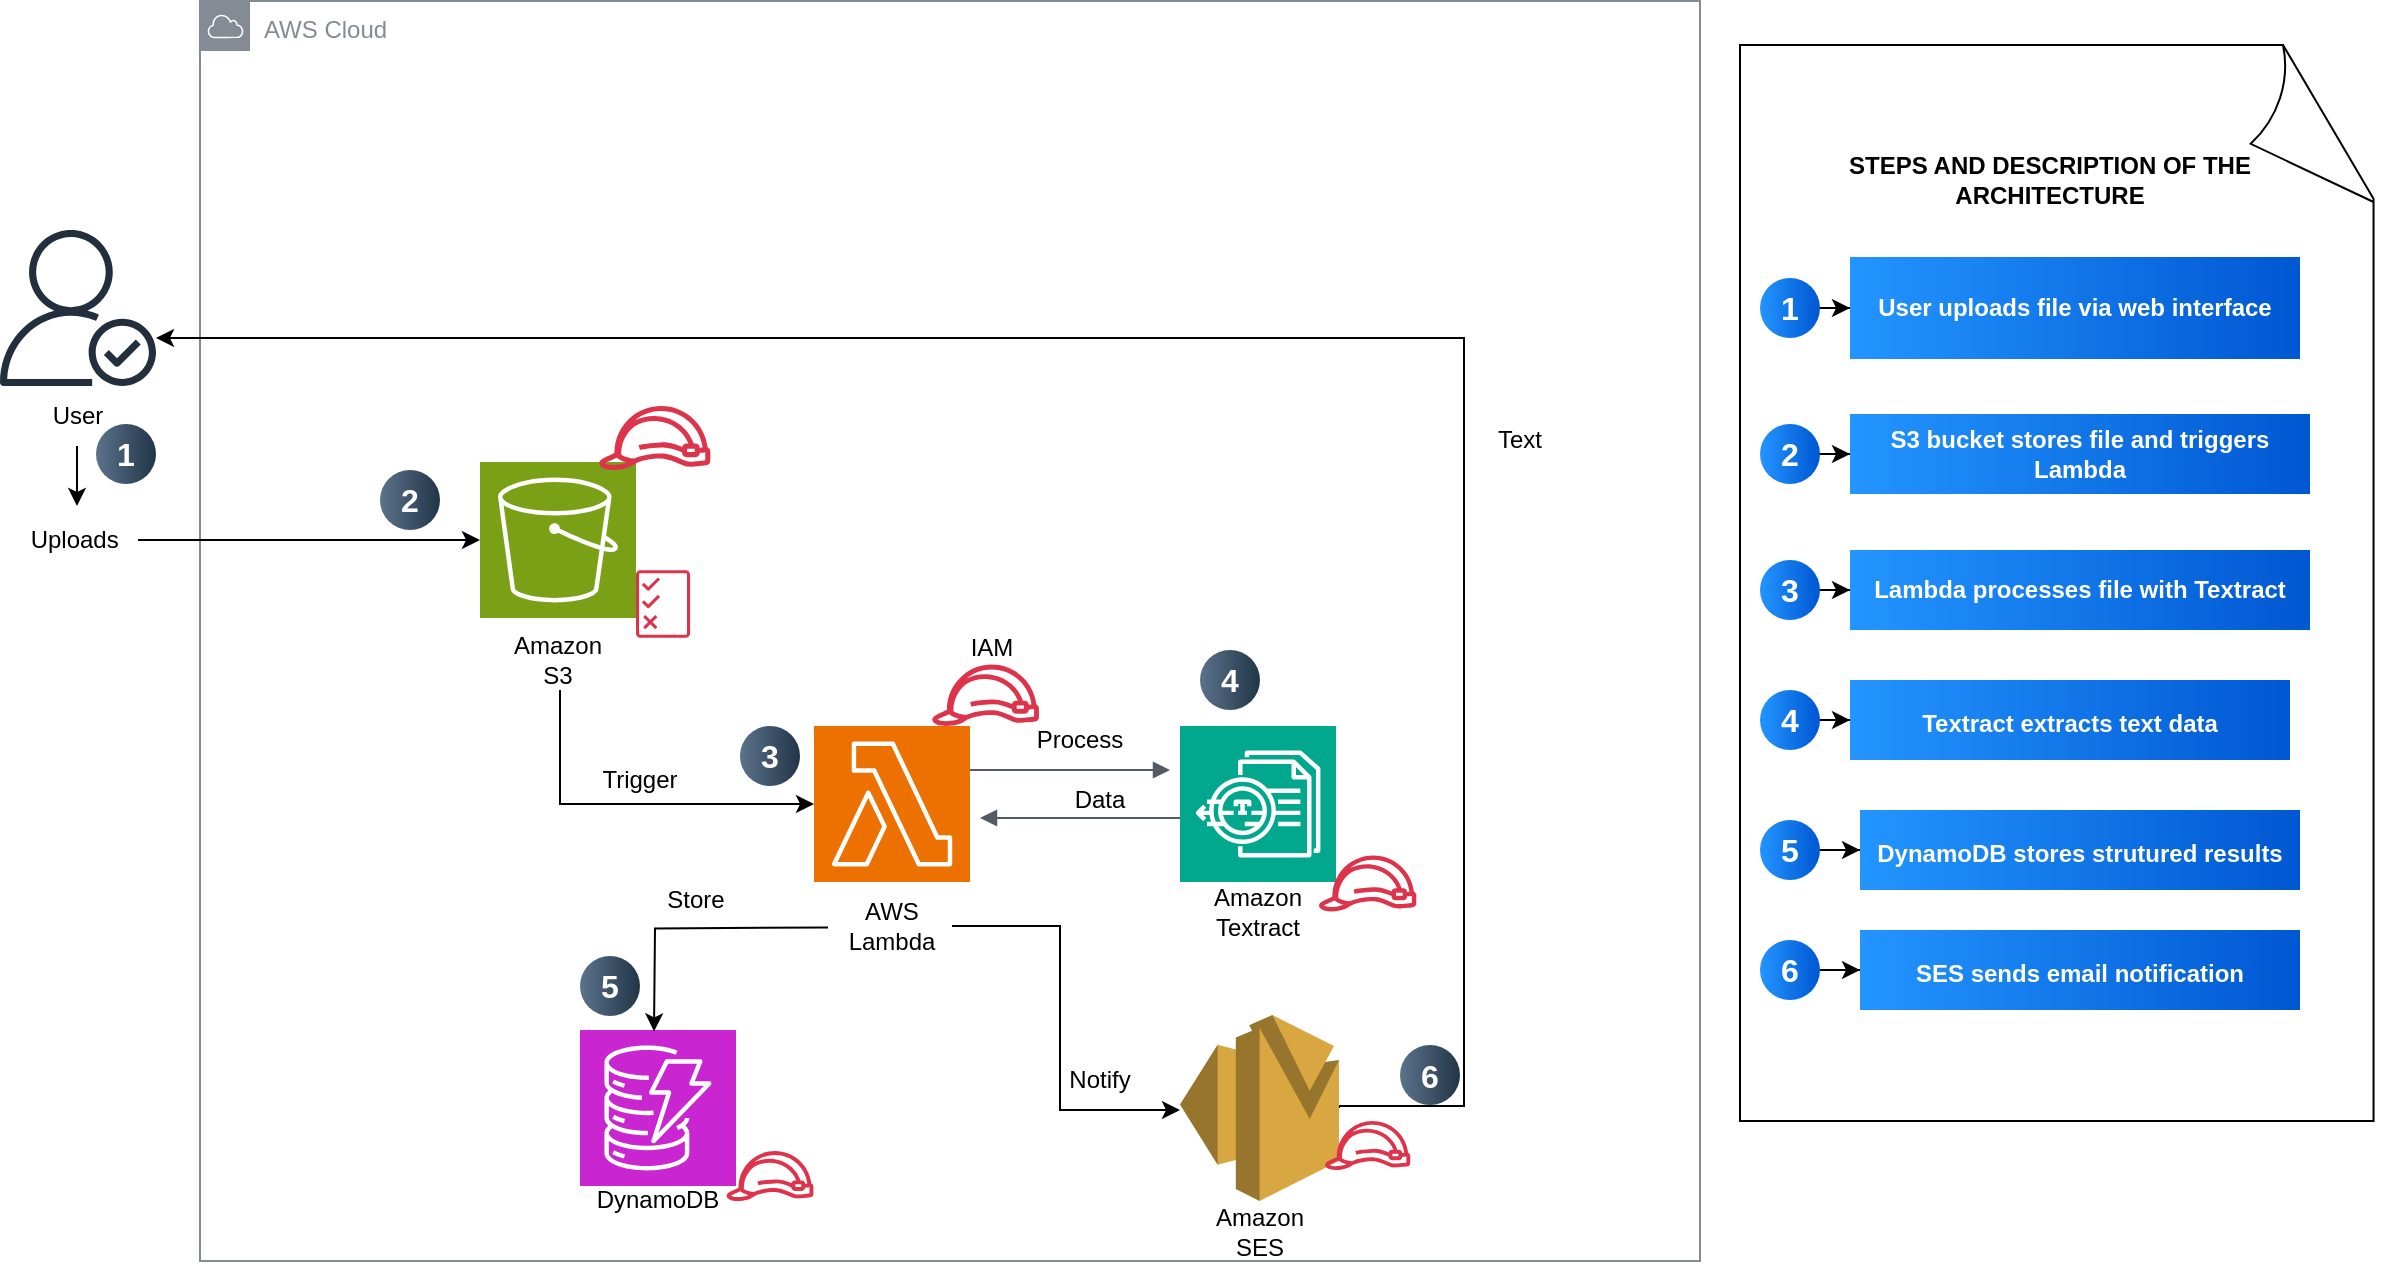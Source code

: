<mxfile version="28.0.9">
  <diagram name="Page-1" id="x7I0w-ZZJ4LnccFRB52F">
    <mxGraphModel dx="2284" dy="611" grid="1" gridSize="10" guides="1" tooltips="1" connect="1" arrows="1" fold="1" page="1" pageScale="1" pageWidth="850" pageHeight="1100" math="0" shadow="0">
      <root>
        <mxCell id="0" />
        <mxCell id="1" parent="0" />
        <mxCell id="hhvihaq0zmXsQetp40y2-1" value="AWS Cloud" style="sketch=0;outlineConnect=0;gradientColor=none;html=1;whiteSpace=wrap;fontSize=12;fontStyle=0;shape=mxgraph.aws4.group;grIcon=mxgraph.aws4.group_aws_cloud;strokeColor=#858B94;fillColor=none;verticalAlign=top;align=left;spacingLeft=30;fontColor=#858B94;dashed=0;" parent="1" vertex="1">
          <mxGeometry x="40" y="25.5" width="750" height="630" as="geometry" />
        </mxCell>
        <mxCell id="hhvihaq0zmXsQetp40y2-4" value="" style="sketch=0;outlineConnect=0;fontColor=#232F3E;gradientColor=none;fillColor=#232F3D;strokeColor=none;dashed=0;verticalLabelPosition=bottom;verticalAlign=top;align=center;html=1;fontSize=12;fontStyle=0;aspect=fixed;pointerEvents=1;shape=mxgraph.aws4.authenticated_user;" parent="1" vertex="1">
          <mxGeometry x="-60" y="140" width="78" height="78" as="geometry" />
        </mxCell>
        <mxCell id="hhvihaq0zmXsQetp40y2-5" value="" style="sketch=0;points=[[0,0,0],[0.25,0,0],[0.5,0,0],[0.75,0,0],[1,0,0],[0,1,0],[0.25,1,0],[0.5,1,0],[0.75,1,0],[1,1,0],[0,0.25,0],[0,0.5,0],[0,0.75,0],[1,0.25,0],[1,0.5,0],[1,0.75,0]];outlineConnect=0;fontColor=#232F3E;fillColor=#7AA116;strokeColor=#ffffff;dashed=0;verticalLabelPosition=bottom;verticalAlign=top;align=center;html=1;fontSize=12;fontStyle=0;aspect=fixed;shape=mxgraph.aws4.resourceIcon;resIcon=mxgraph.aws4.s3;" parent="1" vertex="1">
          <mxGeometry x="180" y="256" width="78" height="78" as="geometry" />
        </mxCell>
        <mxCell id="hhvihaq0zmXsQetp40y2-6" value="" style="sketch=0;points=[[0,0,0],[0.25,0,0],[0.5,0,0],[0.75,0,0],[1,0,0],[0,1,0],[0.25,1,0],[0.5,1,0],[0.75,1,0],[1,1,0],[0,0.25,0],[0,0.5,0],[0,0.75,0],[1,0.25,0],[1,0.5,0],[1,0.75,0]];outlineConnect=0;fontColor=#232F3E;fillColor=#01A88D;strokeColor=#ffffff;dashed=0;verticalLabelPosition=bottom;verticalAlign=top;align=center;html=1;fontSize=12;fontStyle=0;aspect=fixed;shape=mxgraph.aws4.resourceIcon;resIcon=mxgraph.aws4.textract;" parent="1" vertex="1">
          <mxGeometry x="530" y="388" width="78" height="78" as="geometry" />
        </mxCell>
        <mxCell id="hhvihaq0zmXsQetp40y2-7" value="" style="sketch=0;points=[[0,0,0],[0.25,0,0],[0.5,0,0],[0.75,0,0],[1,0,0],[0,1,0],[0.25,1,0],[0.5,1,0],[0.75,1,0],[1,1,0],[0,0.25,0],[0,0.5,0],[0,0.75,0],[1,0.25,0],[1,0.5,0],[1,0.75,0]];outlineConnect=0;fontColor=#232F3E;fillColor=#C925D1;strokeColor=#ffffff;dashed=0;verticalLabelPosition=bottom;verticalAlign=top;align=center;html=1;fontSize=12;fontStyle=0;aspect=fixed;shape=mxgraph.aws4.resourceIcon;resIcon=mxgraph.aws4.dynamodb;" parent="1" vertex="1">
          <mxGeometry x="230" y="540" width="78" height="78" as="geometry" />
        </mxCell>
        <mxCell id="hhvihaq0zmXsQetp40y2-34" style="edgeStyle=orthogonalEdgeStyle;rounded=0;orthogonalLoop=1;jettySize=auto;html=1;exitX=1;exitY=0.5;exitDx=0;exitDy=0;exitPerimeter=0;" parent="1" source="hhvihaq0zmXsQetp40y2-8" target="hhvihaq0zmXsQetp40y2-4" edge="1">
          <mxGeometry relative="1" as="geometry">
            <mxPoint x="70" y="193.5" as="targetPoint" />
            <mxPoint x="661.5" y="577.5" as="sourcePoint" />
            <Array as="points">
              <mxPoint x="610" y="578" />
              <mxPoint x="672" y="578" />
              <mxPoint x="672" y="194" />
            </Array>
          </mxGeometry>
        </mxCell>
        <mxCell id="hhvihaq0zmXsQetp40y2-8" value="" style="outlineConnect=0;dashed=0;verticalLabelPosition=bottom;verticalAlign=top;align=center;html=1;shape=mxgraph.aws3.ses;fillColor=#D9A741;gradientColor=none;" parent="1" vertex="1">
          <mxGeometry x="530" y="532.5" width="79.5" height="93" as="geometry" />
        </mxCell>
        <mxCell id="hhvihaq0zmXsQetp40y2-9" value="" style="sketch=0;points=[[0,0,0],[0.25,0,0],[0.5,0,0],[0.75,0,0],[1,0,0],[0,1,0],[0.25,1,0],[0.5,1,0],[0.75,1,0],[1,1,0],[0,0.25,0],[0,0.5,0],[0,0.75,0],[1,0.25,0],[1,0.5,0],[1,0.75,0]];outlineConnect=0;fontColor=#232F3E;fillColor=#ED7100;strokeColor=#ffffff;dashed=0;verticalLabelPosition=bottom;verticalAlign=top;align=center;html=1;fontSize=12;fontStyle=0;aspect=fixed;shape=mxgraph.aws4.resourceIcon;resIcon=mxgraph.aws4.lambda;" parent="1" vertex="1">
          <mxGeometry x="347" y="388" width="78" height="78" as="geometry" />
        </mxCell>
        <mxCell id="hhvihaq0zmXsQetp40y2-17" style="edgeStyle=orthogonalEdgeStyle;rounded=0;orthogonalLoop=1;jettySize=auto;html=1;" parent="1" edge="1">
          <mxGeometry relative="1" as="geometry">
            <mxPoint x="-21.5" y="278" as="targetPoint" />
            <mxPoint x="-21.5" y="248" as="sourcePoint" />
            <Array as="points">
              <mxPoint x="-21" y="252" />
              <mxPoint x="-21" y="252" />
            </Array>
          </mxGeometry>
        </mxCell>
        <mxCell id="hhvihaq0zmXsQetp40y2-10" value="User" style="text;html=1;align=center;verticalAlign=middle;whiteSpace=wrap;rounded=0;" parent="1" vertex="1">
          <mxGeometry x="-51" y="218" width="60" height="30" as="geometry" />
        </mxCell>
        <mxCell id="hhvihaq0zmXsQetp40y2-20" style="edgeStyle=orthogonalEdgeStyle;rounded=0;orthogonalLoop=1;jettySize=auto;html=1;" parent="1" source="hhvihaq0zmXsQetp40y2-12" target="hhvihaq0zmXsQetp40y2-5" edge="1">
          <mxGeometry relative="1" as="geometry" />
        </mxCell>
        <mxCell id="hhvihaq0zmXsQetp40y2-12" value="Uploads&amp;nbsp;" style="text;html=1;align=center;verticalAlign=middle;whiteSpace=wrap;rounded=0;" parent="1" vertex="1">
          <mxGeometry x="-51" y="280" width="60" height="30" as="geometry" />
        </mxCell>
        <mxCell id="hhvihaq0zmXsQetp40y2-22" style="edgeStyle=orthogonalEdgeStyle;rounded=0;orthogonalLoop=1;jettySize=auto;html=1;" parent="1" source="hhvihaq0zmXsQetp40y2-32" target="hhvihaq0zmXsQetp40y2-9" edge="1">
          <mxGeometry relative="1" as="geometry">
            <Array as="points">
              <mxPoint x="220" y="427" />
            </Array>
          </mxGeometry>
        </mxCell>
        <mxCell id="hhvihaq0zmXsQetp40y2-27" value="" style="edgeStyle=orthogonalEdgeStyle;html=1;endArrow=block;elbow=vertical;startArrow=none;endFill=1;strokeColor=#545B64;rounded=0;" parent="1" edge="1">
          <mxGeometry width="100" relative="1" as="geometry">
            <mxPoint x="425" y="410" as="sourcePoint" />
            <mxPoint x="525" y="410" as="targetPoint" />
            <Array as="points">
              <mxPoint x="475" y="410" />
              <mxPoint x="475" y="410" />
            </Array>
          </mxGeometry>
        </mxCell>
        <mxCell id="hhvihaq0zmXsQetp40y2-28" value="" style="edgeStyle=orthogonalEdgeStyle;html=1;endArrow=none;elbow=vertical;startArrow=block;startFill=1;strokeColor=#545B64;rounded=0;" parent="1" edge="1">
          <mxGeometry width="100" relative="1" as="geometry">
            <mxPoint x="430" y="434" as="sourcePoint" />
            <mxPoint x="530" y="434" as="targetPoint" />
            <Array as="points">
              <mxPoint x="480" y="434" />
              <mxPoint x="480" y="434" />
            </Array>
          </mxGeometry>
        </mxCell>
        <mxCell id="hhvihaq0zmXsQetp40y2-29" value="Data" style="text;html=1;align=center;verticalAlign=middle;whiteSpace=wrap;rounded=0;" parent="1" vertex="1">
          <mxGeometry x="460" y="410" width="60" height="30" as="geometry" />
        </mxCell>
        <mxCell id="hhvihaq0zmXsQetp40y2-30" value="Process" style="text;html=1;align=center;verticalAlign=middle;whiteSpace=wrap;rounded=0;" parent="1" vertex="1">
          <mxGeometry x="450" y="380" width="60" height="30" as="geometry" />
        </mxCell>
        <mxCell id="hhvihaq0zmXsQetp40y2-31" value="Trigger" style="text;html=1;align=center;verticalAlign=middle;whiteSpace=wrap;rounded=0;" parent="1" vertex="1">
          <mxGeometry x="230" y="400" width="60" height="30" as="geometry" />
        </mxCell>
        <mxCell id="hhvihaq0zmXsQetp40y2-32" value="Amazon S3" style="text;html=1;align=center;verticalAlign=middle;whiteSpace=wrap;rounded=0;" parent="1" vertex="1">
          <mxGeometry x="189" y="340" width="60" height="30" as="geometry" />
        </mxCell>
        <mxCell id="hhvihaq0zmXsQetp40y2-48" style="edgeStyle=orthogonalEdgeStyle;rounded=0;orthogonalLoop=1;jettySize=auto;html=1;" parent="1" source="hhvihaq0zmXsQetp40y2-33" target="hhvihaq0zmXsQetp40y2-8" edge="1">
          <mxGeometry relative="1" as="geometry">
            <Array as="points">
              <mxPoint x="470" y="488" />
              <mxPoint x="470" y="580" />
            </Array>
          </mxGeometry>
        </mxCell>
        <mxCell id="hhvihaq0zmXsQetp40y2-33" value="AWS Lambda" style="text;html=1;align=center;verticalAlign=middle;whiteSpace=wrap;rounded=0;" parent="1" vertex="1">
          <mxGeometry x="356" y="473" width="60" height="30" as="geometry" />
        </mxCell>
        <mxCell id="hhvihaq0zmXsQetp40y2-36" value="1" style="ellipse;whiteSpace=wrap;html=1;aspect=fixed;rotation=0;gradientColor=#223548;strokeColor=none;gradientDirection=east;fillColor=#5b738b;rounded=0;pointerEvents=0;fontFamily=Helvetica;fontSize=16;fontColor=#FFFFFF;spacingTop=4;spacingBottom=4;spacingLeft=4;spacingRight=4;points=[];fontStyle=1" parent="1" vertex="1">
          <mxGeometry x="-12" y="237" width="30" height="30" as="geometry" />
        </mxCell>
        <mxCell id="hhvihaq0zmXsQetp40y2-37" value="2" style="ellipse;whiteSpace=wrap;html=1;aspect=fixed;rotation=0;gradientColor=#223548;strokeColor=none;gradientDirection=east;fillColor=#5b738b;rounded=0;pointerEvents=0;fontFamily=Helvetica;fontSize=16;fontColor=#FFFFFF;spacingTop=4;spacingBottom=4;spacingLeft=4;spacingRight=4;points=[];fontStyle=1" parent="1" vertex="1">
          <mxGeometry x="130" y="260" width="30" height="30" as="geometry" />
        </mxCell>
        <mxCell id="hhvihaq0zmXsQetp40y2-39" value="3" style="ellipse;whiteSpace=wrap;html=1;aspect=fixed;rotation=0;gradientColor=#223548;strokeColor=none;gradientDirection=east;fillColor=#5b738b;rounded=0;pointerEvents=0;fontFamily=Helvetica;fontSize=16;fontColor=#FFFFFF;spacingTop=4;spacingBottom=4;spacingLeft=4;spacingRight=4;points=[];fontStyle=1" parent="1" vertex="1">
          <mxGeometry x="310" y="388" width="30" height="30" as="geometry" />
        </mxCell>
        <mxCell id="hhvihaq0zmXsQetp40y2-40" value="4" style="ellipse;whiteSpace=wrap;html=1;aspect=fixed;rotation=0;gradientColor=#223548;strokeColor=none;gradientDirection=east;fillColor=#5b738b;rounded=0;pointerEvents=0;fontFamily=Helvetica;fontSize=16;fontColor=#FFFFFF;spacingTop=4;spacingBottom=4;spacingLeft=4;spacingRight=4;points=[];fontStyle=1" parent="1" vertex="1">
          <mxGeometry x="540" y="350" width="30" height="30" as="geometry" />
        </mxCell>
        <mxCell id="hhvihaq0zmXsQetp40y2-41" value="5" style="ellipse;whiteSpace=wrap;html=1;aspect=fixed;rotation=0;gradientColor=#223548;strokeColor=none;gradientDirection=east;fillColor=#5b738b;rounded=0;pointerEvents=0;fontFamily=Helvetica;fontSize=16;fontColor=#FFFFFF;spacingTop=4;spacingBottom=4;spacingLeft=4;spacingRight=4;points=[];fontStyle=1" parent="1" vertex="1">
          <mxGeometry x="230" y="503" width="30" height="30" as="geometry" />
        </mxCell>
        <mxCell id="hhvihaq0zmXsQetp40y2-42" value="6" style="ellipse;whiteSpace=wrap;html=1;aspect=fixed;rotation=0;gradientColor=#223548;strokeColor=none;gradientDirection=east;fillColor=#5b738b;rounded=0;pointerEvents=0;fontFamily=Helvetica;fontSize=16;fontColor=#FFFFFF;spacingTop=4;spacingBottom=4;spacingLeft=4;spacingRight=4;points=[];fontStyle=1" parent="1" vertex="1">
          <mxGeometry x="640" y="547.5" width="30" height="30" as="geometry" />
        </mxCell>
        <mxCell id="hhvihaq0zmXsQetp40y2-43" style="edgeStyle=orthogonalEdgeStyle;rounded=0;orthogonalLoop=1;jettySize=auto;html=1;entryX=0.5;entryY=0;entryDx=0;entryDy=0;entryPerimeter=0;" parent="1" edge="1">
          <mxGeometry relative="1" as="geometry">
            <mxPoint x="354" y="488.7" as="sourcePoint" />
            <mxPoint x="267" y="540.7" as="targetPoint" />
          </mxGeometry>
        </mxCell>
        <mxCell id="hhvihaq0zmXsQetp40y2-44" value="IAM" style="text;html=1;align=center;verticalAlign=middle;whiteSpace=wrap;rounded=0;" parent="1" vertex="1">
          <mxGeometry x="405.58" y="334" width="60" height="30" as="geometry" />
        </mxCell>
        <mxCell id="hhvihaq0zmXsQetp40y2-46" value="Amazon SES" style="text;html=1;align=center;verticalAlign=middle;whiteSpace=wrap;rounded=0;" parent="1" vertex="1">
          <mxGeometry x="540" y="625.5" width="60" height="30" as="geometry" />
        </mxCell>
        <mxCell id="hhvihaq0zmXsQetp40y2-47" value="DynamoDB" style="text;html=1;align=center;verticalAlign=middle;whiteSpace=wrap;rounded=0;" parent="1" vertex="1">
          <mxGeometry x="239" y="610" width="60" height="30" as="geometry" />
        </mxCell>
        <mxCell id="hhvihaq0zmXsQetp40y2-49" value="Notify" style="text;html=1;align=center;verticalAlign=middle;whiteSpace=wrap;rounded=0;" parent="1" vertex="1">
          <mxGeometry x="460" y="550" width="60" height="30" as="geometry" />
        </mxCell>
        <mxCell id="hhvihaq0zmXsQetp40y2-50" value="Store" style="text;html=1;align=center;verticalAlign=middle;whiteSpace=wrap;rounded=0;" parent="1" vertex="1">
          <mxGeometry x="258" y="460" width="60" height="30" as="geometry" />
        </mxCell>
        <mxCell id="hhvihaq0zmXsQetp40y2-51" value="Amazon Textract" style="text;html=1;align=center;verticalAlign=middle;whiteSpace=wrap;rounded=0;" parent="1" vertex="1">
          <mxGeometry x="539" y="466" width="60" height="30" as="geometry" />
        </mxCell>
        <mxCell id="hhvihaq0zmXsQetp40y2-52" value="" style="sketch=0;outlineConnect=0;fontColor=#232F3E;gradientColor=none;fillColor=#DD344C;strokeColor=none;dashed=0;verticalLabelPosition=bottom;verticalAlign=top;align=center;html=1;fontSize=12;fontStyle=0;aspect=fixed;pointerEvents=1;shape=mxgraph.aws4.permissions;" parent="1" vertex="1">
          <mxGeometry x="258" y="310" width="27.03" height="34" as="geometry" />
        </mxCell>
        <mxCell id="hhvihaq0zmXsQetp40y2-58" value="" style="sketch=0;outlineConnect=0;fontColor=#232F3E;gradientColor=none;fillColor=#DD344C;strokeColor=none;dashed=0;verticalLabelPosition=bottom;verticalAlign=top;align=center;html=1;fontSize=12;fontStyle=0;aspect=fixed;pointerEvents=1;shape=mxgraph.aws4.role;" parent="1" vertex="1">
          <mxGeometry x="405.58" y="357.3" width="54.42" height="30.7" as="geometry" />
        </mxCell>
        <mxCell id="hhvihaq0zmXsQetp40y2-62" value="" style="sketch=0;outlineConnect=0;fontColor=#232F3E;gradientColor=none;fillColor=#DD344C;strokeColor=none;dashed=0;verticalLabelPosition=bottom;verticalAlign=top;align=center;html=1;fontSize=12;fontStyle=0;aspect=fixed;pointerEvents=1;shape=mxgraph.aws4.role;" parent="1" vertex="1">
          <mxGeometry x="302.84" y="600.5" width="44.32" height="25" as="geometry" />
        </mxCell>
        <mxCell id="hhvihaq0zmXsQetp40y2-63" value="" style="sketch=0;outlineConnect=0;fontColor=#232F3E;gradientColor=none;fillColor=#DD344C;strokeColor=none;dashed=0;verticalLabelPosition=bottom;verticalAlign=top;align=center;html=1;fontSize=12;fontStyle=0;aspect=fixed;pointerEvents=1;shape=mxgraph.aws4.role;" parent="1" vertex="1">
          <mxGeometry x="602.11" y="585.5" width="43.43" height="24.5" as="geometry" />
        </mxCell>
        <mxCell id="hhvihaq0zmXsQetp40y2-64" value="" style="sketch=0;outlineConnect=0;fontColor=#232F3E;gradientColor=none;fillColor=#DD344C;strokeColor=none;dashed=0;verticalLabelPosition=bottom;verticalAlign=top;align=center;html=1;fontSize=12;fontStyle=0;aspect=fixed;pointerEvents=1;shape=mxgraph.aws4.role;" parent="1" vertex="1">
          <mxGeometry x="239" y="228" width="56.73" height="32" as="geometry" />
        </mxCell>
        <mxCell id="hhvihaq0zmXsQetp40y2-65" value="" style="sketch=0;outlineConnect=0;fontColor=#232F3E;gradientColor=none;fillColor=#DD344C;strokeColor=none;dashed=0;verticalLabelPosition=bottom;verticalAlign=top;align=center;html=1;fontSize=12;fontStyle=0;aspect=fixed;pointerEvents=1;shape=mxgraph.aws4.role;" parent="1" vertex="1">
          <mxGeometry x="599" y="452.7" width="49.64" height="28" as="geometry" />
        </mxCell>
        <mxCell id="ZlFxHgFdnIFMKlrB6PsA-22" value="" style="whiteSpace=wrap;html=1;shape=mxgraph.basic.document" vertex="1" parent="1">
          <mxGeometry x="810" y="47.5" width="320" height="538" as="geometry" />
        </mxCell>
        <mxCell id="ZlFxHgFdnIFMKlrB6PsA-27" value="" style="edgeStyle=orthogonalEdgeStyle;rounded=0;orthogonalLoop=1;jettySize=auto;html=1;" edge="1" parent="1" source="ZlFxHgFdnIFMKlrB6PsA-23" target="ZlFxHgFdnIFMKlrB6PsA-26">
          <mxGeometry relative="1" as="geometry" />
        </mxCell>
        <mxCell id="ZlFxHgFdnIFMKlrB6PsA-23" value="1" style="ellipse;whiteSpace=wrap;html=1;aspect=fixed;rotation=0;gradientColor=#0057D2;strokeColor=none;gradientDirection=east;fillColor=#2395FF;rounded=0;pointerEvents=0;fontFamily=Helvetica;fontSize=16;fontColor=#FFFFFF;spacingTop=4;spacingBottom=4;spacingLeft=4;spacingRight=4;points=[];fontStyle=1" vertex="1" parent="1">
          <mxGeometry x="820" y="164" width="30" height="30" as="geometry" />
        </mxCell>
        <mxCell id="ZlFxHgFdnIFMKlrB6PsA-29" value="" style="edgeStyle=orthogonalEdgeStyle;rounded=0;orthogonalLoop=1;jettySize=auto;html=1;" edge="1" parent="1" source="ZlFxHgFdnIFMKlrB6PsA-24" target="ZlFxHgFdnIFMKlrB6PsA-28">
          <mxGeometry relative="1" as="geometry" />
        </mxCell>
        <mxCell id="ZlFxHgFdnIFMKlrB6PsA-24" value="2" style="ellipse;whiteSpace=wrap;html=1;aspect=fixed;rotation=0;gradientColor=#0057D2;strokeColor=none;gradientDirection=east;fillColor=#2395FF;rounded=0;pointerEvents=0;fontFamily=Helvetica;fontSize=16;fontColor=#FFFFFF;spacingTop=4;spacingBottom=4;spacingLeft=4;spacingRight=4;points=[];fontStyle=1" vertex="1" parent="1">
          <mxGeometry x="820" y="237" width="30" height="30" as="geometry" />
        </mxCell>
        <mxCell id="ZlFxHgFdnIFMKlrB6PsA-31" value="" style="edgeStyle=orthogonalEdgeStyle;rounded=0;orthogonalLoop=1;jettySize=auto;html=1;" edge="1" parent="1" source="ZlFxHgFdnIFMKlrB6PsA-25" target="ZlFxHgFdnIFMKlrB6PsA-30">
          <mxGeometry relative="1" as="geometry" />
        </mxCell>
        <mxCell id="ZlFxHgFdnIFMKlrB6PsA-25" value="3" style="ellipse;whiteSpace=wrap;html=1;aspect=fixed;rotation=0;gradientColor=#0057D2;strokeColor=none;gradientDirection=east;fillColor=#2395FF;rounded=0;pointerEvents=0;fontFamily=Helvetica;fontSize=16;fontColor=#FFFFFF;spacingTop=4;spacingBottom=4;spacingLeft=4;spacingRight=4;points=[];fontStyle=1" vertex="1" parent="1">
          <mxGeometry x="820" y="305" width="30" height="30" as="geometry" />
        </mxCell>
        <mxCell id="ZlFxHgFdnIFMKlrB6PsA-26" value="&lt;table style=&quot;color: rgb(255, 255, 255); font-size: 12px; font-weight: 400;&quot;&gt;&lt;tbody&gt;&lt;tr&gt;&lt;td&gt;&lt;b&gt;User uploads file via web interface&lt;/b&gt;&lt;/td&gt;&lt;/tr&gt;&lt;/tbody&gt;&lt;/table&gt;" style="whiteSpace=wrap;html=1;fontSize=16;fillColor=#2395FF;strokeColor=none;fontColor=#FFFFFF;gradientColor=#0057D2;gradientDirection=east;rounded=0;pointerEvents=0;spacingTop=4;spacingBottom=4;spacingLeft=4;spacingRight=4;fontStyle=1;" vertex="1" parent="1">
          <mxGeometry x="865" y="153.5" width="225" height="51" as="geometry" />
        </mxCell>
        <mxCell id="ZlFxHgFdnIFMKlrB6PsA-28" value="&lt;table style=&quot;color: rgb(255, 255, 255); font-size: 12px;&quot;&gt;&lt;tbody&gt;&lt;tr&gt;&lt;td&gt;S3 bucket stores file and triggers Lambda&lt;/td&gt;&lt;/tr&gt;&lt;/tbody&gt;&lt;/table&gt;" style="whiteSpace=wrap;html=1;fontSize=16;fillColor=#2395FF;strokeColor=none;fontColor=#FFFFFF;gradientColor=#0057D2;gradientDirection=east;rounded=0;pointerEvents=0;spacingTop=4;spacingBottom=4;spacingLeft=4;spacingRight=4;fontStyle=1;" vertex="1" parent="1">
          <mxGeometry x="865" y="232" width="230" height="40" as="geometry" />
        </mxCell>
        <mxCell id="ZlFxHgFdnIFMKlrB6PsA-30" value="&lt;table style=&quot;color: rgb(255, 255, 255); font-size: 12px;&quot;&gt;&lt;tbody&gt;&lt;tr&gt;&lt;td&gt;Lambda processes file with Textract&lt;/td&gt;&lt;/tr&gt;&lt;/tbody&gt;&lt;/table&gt;" style="whiteSpace=wrap;html=1;fontSize=16;fillColor=#2395FF;strokeColor=none;fontColor=#FFFFFF;gradientColor=#0057D2;gradientDirection=east;rounded=0;pointerEvents=0;spacingTop=4;spacingBottom=4;spacingLeft=4;spacingRight=4;fontStyle=1;" vertex="1" parent="1">
          <mxGeometry x="865" y="300" width="230" height="40" as="geometry" />
        </mxCell>
        <mxCell id="ZlFxHgFdnIFMKlrB6PsA-34" value="" style="edgeStyle=orthogonalEdgeStyle;rounded=0;orthogonalLoop=1;jettySize=auto;html=1;" edge="1" parent="1" source="ZlFxHgFdnIFMKlrB6PsA-32" target="ZlFxHgFdnIFMKlrB6PsA-33">
          <mxGeometry relative="1" as="geometry" />
        </mxCell>
        <mxCell id="ZlFxHgFdnIFMKlrB6PsA-32" value="4" style="ellipse;whiteSpace=wrap;html=1;aspect=fixed;rotation=0;gradientColor=#0057D2;strokeColor=none;gradientDirection=east;fillColor=#2395FF;rounded=0;pointerEvents=0;fontFamily=Helvetica;fontSize=16;fontColor=#FFFFFF;spacingTop=4;spacingBottom=4;spacingLeft=4;spacingRight=4;points=[];fontStyle=1" vertex="1" parent="1">
          <mxGeometry x="820" y="370" width="30" height="30" as="geometry" />
        </mxCell>
        <mxCell id="ZlFxHgFdnIFMKlrB6PsA-33" value="&lt;font style=&quot;font-size: 12px;&quot;&gt;Textract extracts text data&lt;/font&gt;" style="whiteSpace=wrap;html=1;fontSize=16;fillColor=#2395FF;strokeColor=none;fontColor=#FFFFFF;gradientColor=#0057D2;gradientDirection=east;rounded=0;pointerEvents=0;spacingTop=4;spacingBottom=4;spacingLeft=4;spacingRight=4;fontStyle=1;" vertex="1" parent="1">
          <mxGeometry x="865" y="365" width="220" height="40" as="geometry" />
        </mxCell>
        <mxCell id="ZlFxHgFdnIFMKlrB6PsA-41" value="" style="edgeStyle=orthogonalEdgeStyle;rounded=0;orthogonalLoop=1;jettySize=auto;html=1;" edge="1" parent="1" source="ZlFxHgFdnIFMKlrB6PsA-36" target="ZlFxHgFdnIFMKlrB6PsA-40">
          <mxGeometry relative="1" as="geometry" />
        </mxCell>
        <mxCell id="ZlFxHgFdnIFMKlrB6PsA-36" value="5" style="ellipse;whiteSpace=wrap;html=1;aspect=fixed;rotation=0;gradientColor=#0057D2;strokeColor=none;gradientDirection=east;fillColor=#2395FF;rounded=0;pointerEvents=0;fontFamily=Helvetica;fontSize=16;fontColor=#FFFFFF;spacingTop=4;spacingBottom=4;spacingLeft=4;spacingRight=4;points=[];fontStyle=1" vertex="1" parent="1">
          <mxGeometry x="820" y="435" width="30" height="30" as="geometry" />
        </mxCell>
        <mxCell id="ZlFxHgFdnIFMKlrB6PsA-44" value="" style="edgeStyle=orthogonalEdgeStyle;rounded=0;orthogonalLoop=1;jettySize=auto;html=1;" edge="1" parent="1" source="ZlFxHgFdnIFMKlrB6PsA-37" target="ZlFxHgFdnIFMKlrB6PsA-43">
          <mxGeometry relative="1" as="geometry" />
        </mxCell>
        <mxCell id="ZlFxHgFdnIFMKlrB6PsA-37" value="6" style="ellipse;whiteSpace=wrap;html=1;aspect=fixed;rotation=0;gradientColor=#0057D2;strokeColor=none;gradientDirection=east;fillColor=#2395FF;rounded=0;pointerEvents=0;fontFamily=Helvetica;fontSize=16;fontColor=#FFFFFF;spacingTop=4;spacingBottom=4;spacingLeft=4;spacingRight=4;points=[];fontStyle=1" vertex="1" parent="1">
          <mxGeometry x="820" y="495" width="30" height="30" as="geometry" />
        </mxCell>
        <mxCell id="ZlFxHgFdnIFMKlrB6PsA-40" value="&lt;font style=&quot;font-size: 12px;&quot;&gt;DynamoDB stores strutured results&lt;/font&gt;" style="whiteSpace=wrap;html=1;fontSize=16;fillColor=#2395FF;strokeColor=none;fontColor=#FFFFFF;gradientColor=#0057D2;gradientDirection=east;rounded=0;pointerEvents=0;spacingTop=4;spacingBottom=4;spacingLeft=4;spacingRight=4;fontStyle=1;" vertex="1" parent="1">
          <mxGeometry x="870" y="430" width="220" height="40" as="geometry" />
        </mxCell>
        <mxCell id="ZlFxHgFdnIFMKlrB6PsA-43" value="&lt;font style=&quot;font-size: 12px;&quot;&gt;&lt;font style=&quot;&quot;&gt;SES&lt;/font&gt;&amp;nbsp;sends email notification&lt;/font&gt;" style="whiteSpace=wrap;html=1;fontSize=16;fillColor=#2395FF;strokeColor=none;fontColor=#FFFFFF;gradientColor=#0057D2;gradientDirection=east;rounded=0;pointerEvents=0;spacingTop=4;spacingBottom=4;spacingLeft=4;spacingRight=4;fontStyle=1;" vertex="1" parent="1">
          <mxGeometry x="870" y="490" width="220" height="40" as="geometry" />
        </mxCell>
        <mxCell id="ZlFxHgFdnIFMKlrB6PsA-45" value="Text" style="text;html=1;align=center;verticalAlign=middle;whiteSpace=wrap;rounded=0;" vertex="1" parent="1">
          <mxGeometry x="670" y="230" width="60" height="30" as="geometry" />
        </mxCell>
        <mxCell id="ZlFxHgFdnIFMKlrB6PsA-47" value="&lt;b&gt;STEPS AND DESCRIPTION OF THE ARCHITECTURE&lt;/b&gt;" style="text;html=1;align=center;verticalAlign=middle;whiteSpace=wrap;rounded=0;" vertex="1" parent="1">
          <mxGeometry x="860" y="80" width="210" height="70" as="geometry" />
        </mxCell>
      </root>
    </mxGraphModel>
  </diagram>
</mxfile>
